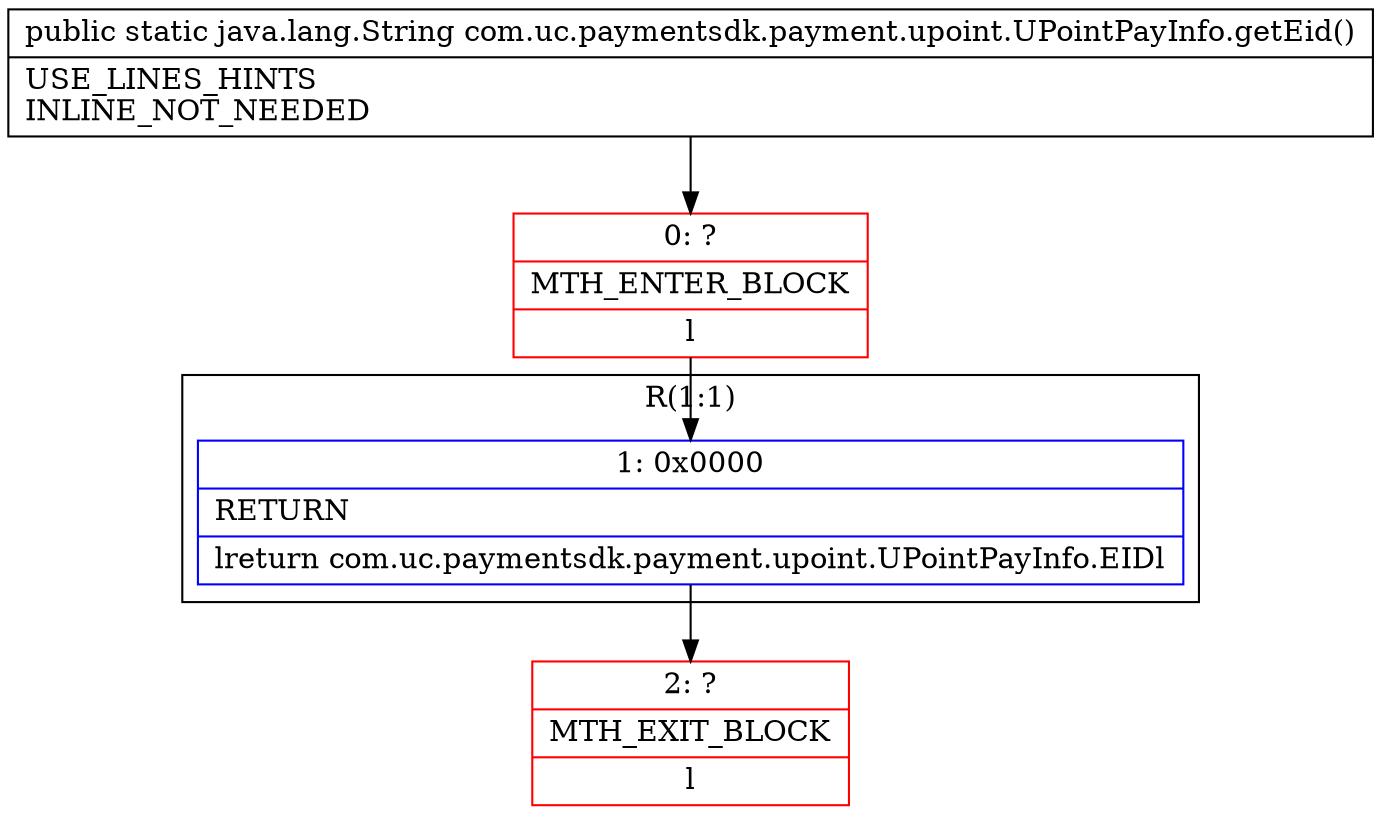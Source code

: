 digraph "CFG forcom.uc.paymentsdk.payment.upoint.UPointPayInfo.getEid()Ljava\/lang\/String;" {
subgraph cluster_Region_1020648465 {
label = "R(1:1)";
node [shape=record,color=blue];
Node_1 [shape=record,label="{1\:\ 0x0000|RETURN\l|lreturn com.uc.paymentsdk.payment.upoint.UPointPayInfo.EIDl}"];
}
Node_0 [shape=record,color=red,label="{0\:\ ?|MTH_ENTER_BLOCK\l|l}"];
Node_2 [shape=record,color=red,label="{2\:\ ?|MTH_EXIT_BLOCK\l|l}"];
MethodNode[shape=record,label="{public static java.lang.String com.uc.paymentsdk.payment.upoint.UPointPayInfo.getEid()  | USE_LINES_HINTS\lINLINE_NOT_NEEDED\l}"];
MethodNode -> Node_0;
Node_1 -> Node_2;
Node_0 -> Node_1;
}

